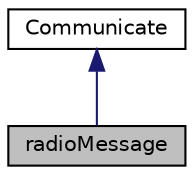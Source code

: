 digraph "radioMessage"
{
 // LATEX_PDF_SIZE
  edge [fontname="Helvetica",fontsize="10",labelfontname="Helvetica",labelfontsize="10"];
  node [fontname="Helvetica",fontsize="10",shape=record];
  Node1 [label="radioMessage",height=0.2,width=0.4,color="black", fillcolor="grey75", style="filled", fontcolor="black",tooltip="radioMessage Class"];
  Node2 -> Node1 [dir="back",color="midnightblue",fontsize="10",style="solid",fontname="Helvetica"];
  Node2 [label="Communicate",height=0.2,width=0.4,color="black", fillcolor="white", style="filled",URL="$classCommunicate.html",tooltip="Communicate Class."];
}

